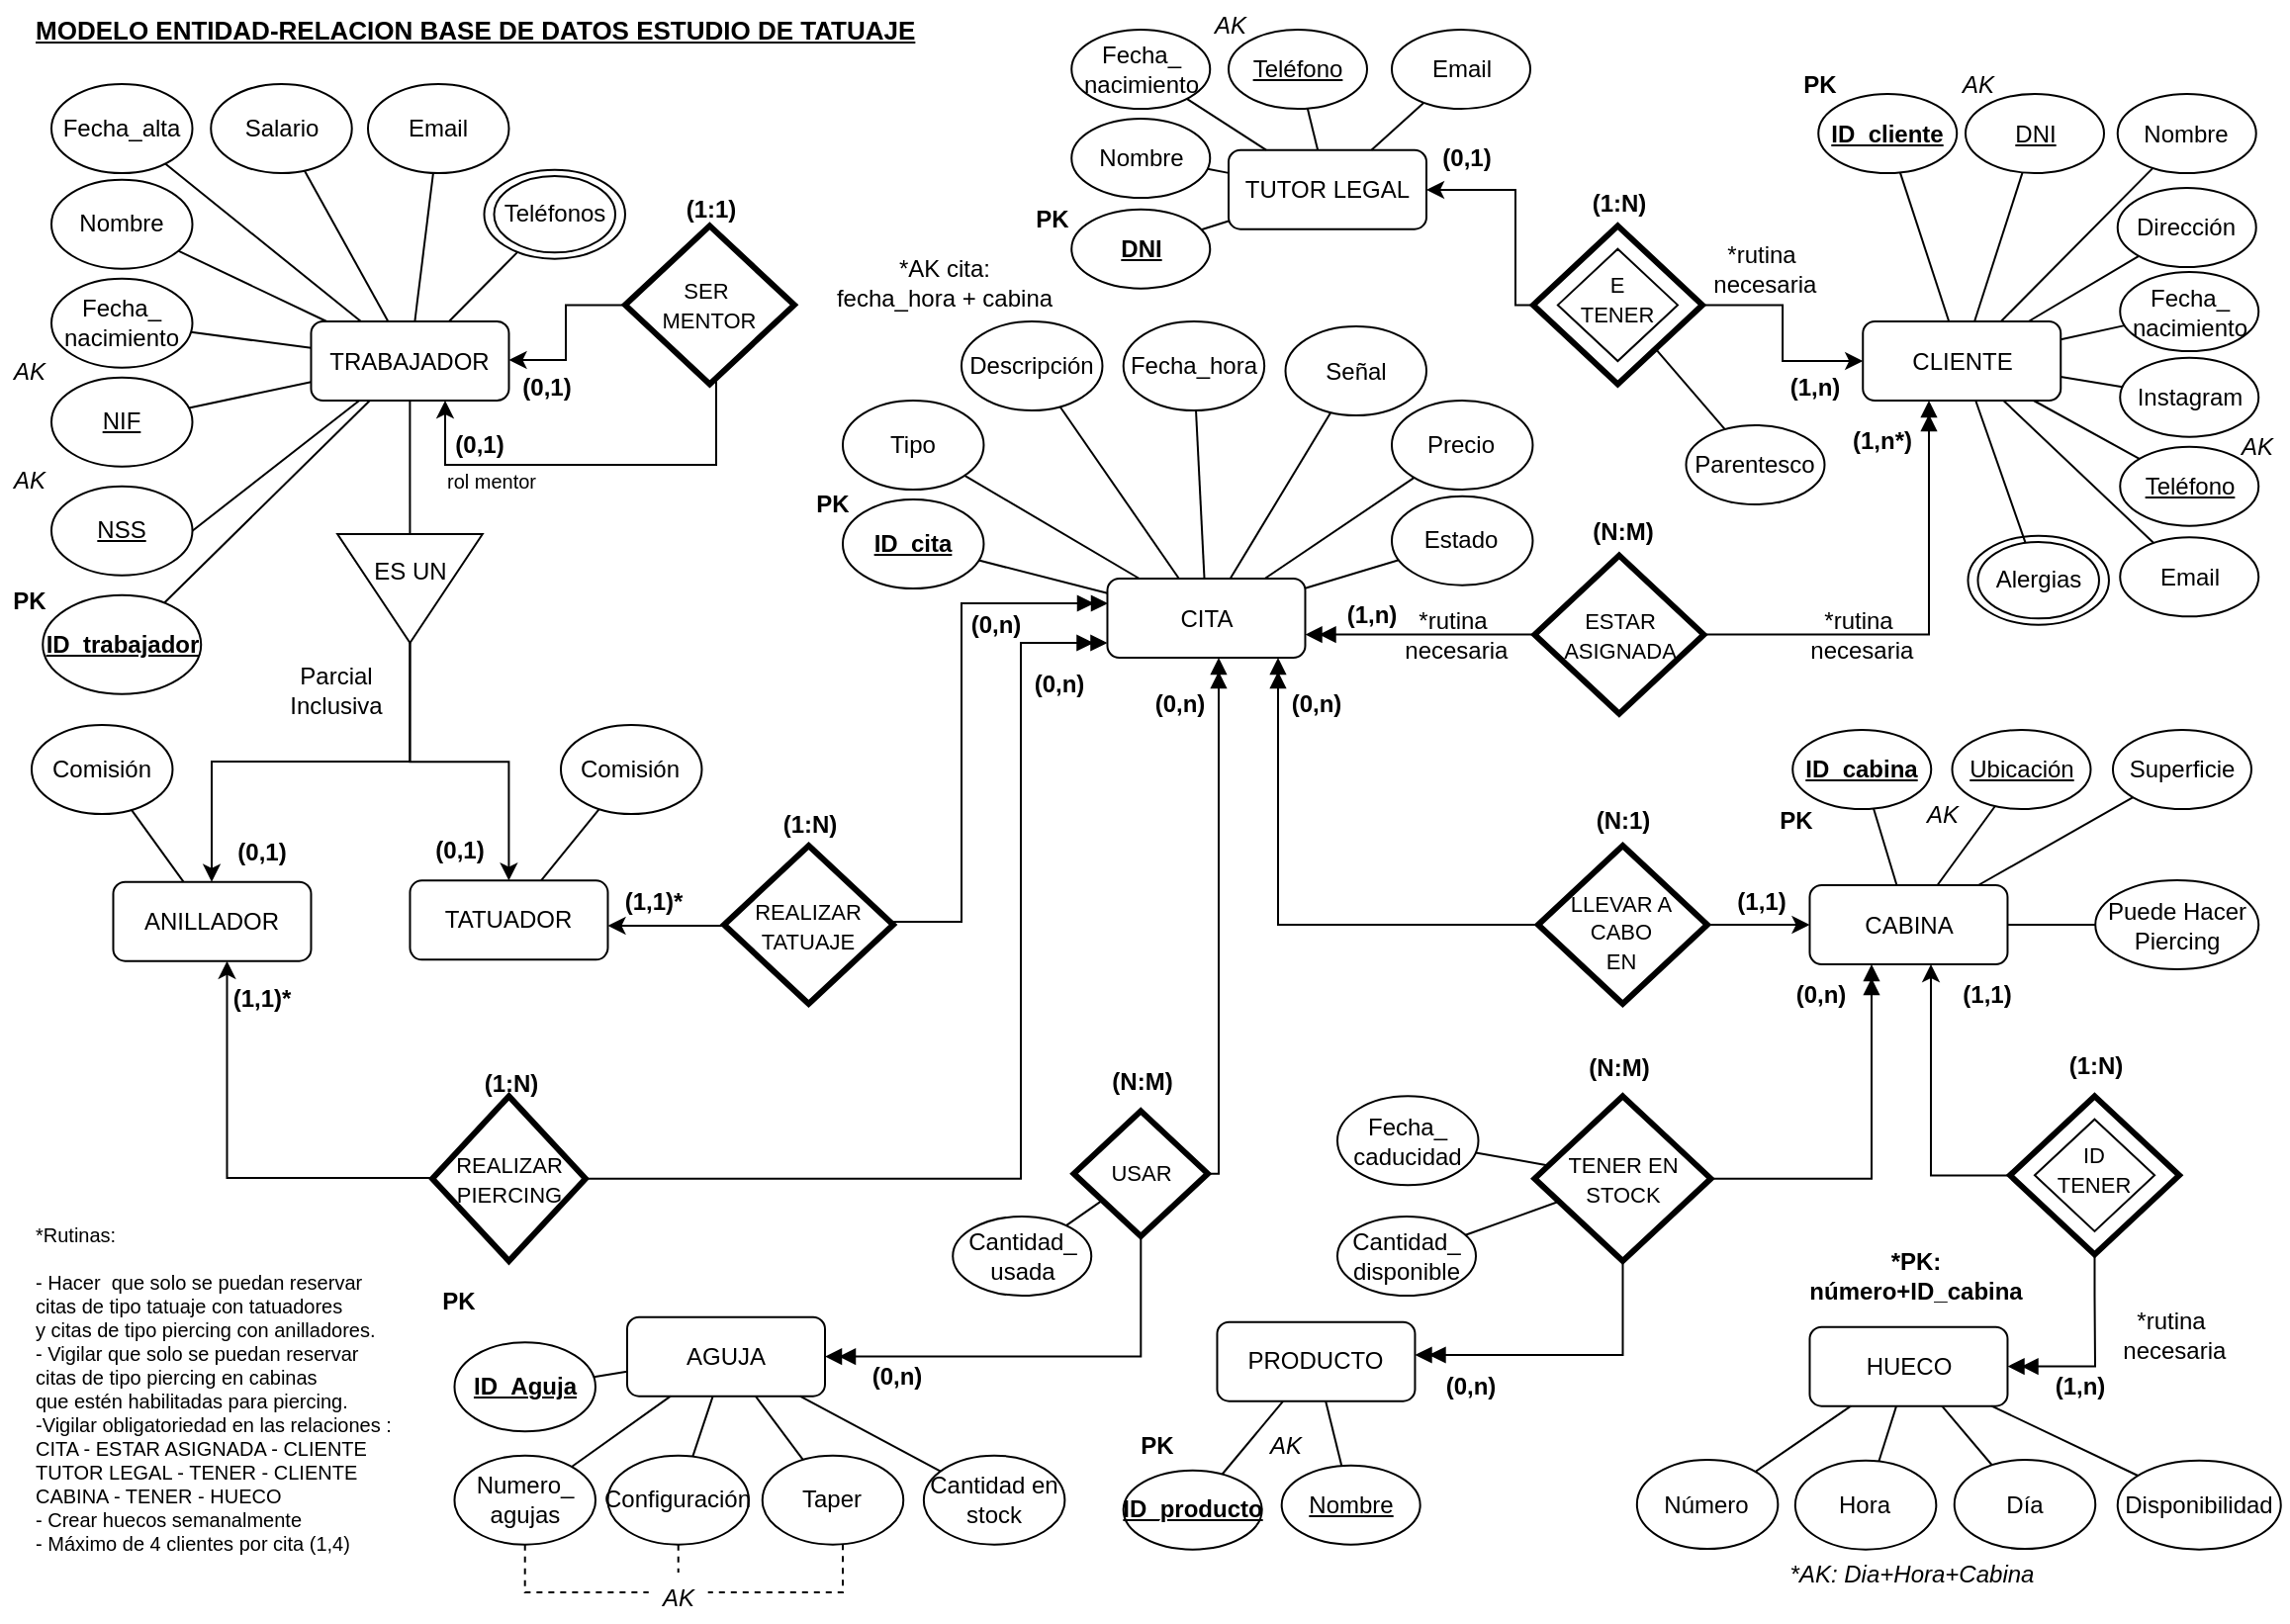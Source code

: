<mxfile version="24.4.0" type="device">
  <diagram name="Página-1" id="EOKgiJLKzPtc_T779NPE">
    <mxGraphModel dx="1591" dy="949" grid="1" gridSize="10" guides="1" tooltips="1" connect="1" arrows="1" fold="1" page="1" pageScale="1" pageWidth="1169" pageHeight="827" math="0" shadow="0">
      <root>
        <mxCell id="0" />
        <mxCell id="1" parent="0" />
        <mxCell id="JCtKhX5qliPpLc0ah7yH-1" value="CITA" style="rounded=1;whiteSpace=wrap;html=1;" parent="1" vertex="1">
          <mxGeometry x="563.74" y="297.5" width="100" height="40" as="geometry" />
        </mxCell>
        <mxCell id="JCtKhX5qliPpLc0ah7yH-17" value="TRABAJADOR" style="rounded=1;whiteSpace=wrap;html=1;" parent="1" vertex="1">
          <mxGeometry x="161.24" y="167.5" width="100" height="40" as="geometry" />
        </mxCell>
        <mxCell id="X3OWd7pvd4iCYTjj0AJ_-12" style="rounded=0;orthogonalLoop=1;jettySize=auto;html=1;endArrow=none;endFill=0;" parent="1" source="JCtKhX5qliPpLc0ah7yH-20" target="JCtKhX5qliPpLc0ah7yH-17" edge="1">
          <mxGeometry relative="1" as="geometry" />
        </mxCell>
        <mxCell id="JCtKhX5qliPpLc0ah7yH-20" value="&lt;span&gt;NIF&lt;/span&gt;" style="ellipse;whiteSpace=wrap;html=1;fontStyle=4" parent="1" vertex="1">
          <mxGeometry x="30" y="195.84" width="71.25" height="45" as="geometry" />
        </mxCell>
        <mxCell id="X3OWd7pvd4iCYTjj0AJ_-10" style="rounded=0;orthogonalLoop=1;jettySize=auto;html=1;endArrow=none;endFill=0;" parent="1" source="JCtKhX5qliPpLc0ah7yH-22" target="JCtKhX5qliPpLc0ah7yH-17" edge="1">
          <mxGeometry relative="1" as="geometry" />
        </mxCell>
        <mxCell id="JCtKhX5qliPpLc0ah7yH-22" value="&lt;b style=&quot;&quot;&gt;&lt;u&gt;ID_trabajador&lt;/u&gt;&lt;/b&gt;" style="ellipse;whiteSpace=wrap;html=1;" parent="1" vertex="1">
          <mxGeometry x="25.62" y="305.84" width="80" height="50" as="geometry" />
        </mxCell>
        <mxCell id="JCtKhX5qliPpLc0ah7yH-34" style="edgeStyle=orthogonalEdgeStyle;rounded=0;orthogonalLoop=1;jettySize=auto;html=1;" parent="1" source="JCtKhX5qliPpLc0ah7yH-30" target="JCtKhX5qliPpLc0ah7yH-32" edge="1">
          <mxGeometry relative="1" as="geometry">
            <Array as="points">
              <mxPoint x="211" y="390" />
              <mxPoint x="111" y="390" />
            </Array>
          </mxGeometry>
        </mxCell>
        <mxCell id="JCtKhX5qliPpLc0ah7yH-35" style="edgeStyle=orthogonalEdgeStyle;rounded=0;orthogonalLoop=1;jettySize=auto;html=1;" parent="1" source="JCtKhX5qliPpLc0ah7yH-30" target="JCtKhX5qliPpLc0ah7yH-33" edge="1">
          <mxGeometry relative="1" as="geometry" />
        </mxCell>
        <mxCell id="X3OWd7pvd4iCYTjj0AJ_-69" style="edgeStyle=orthogonalEdgeStyle;rounded=0;orthogonalLoop=1;jettySize=auto;html=1;endArrow=none;endFill=0;" parent="1" source="JCtKhX5qliPpLc0ah7yH-30" target="JCtKhX5qliPpLc0ah7yH-17" edge="1">
          <mxGeometry relative="1" as="geometry" />
        </mxCell>
        <mxCell id="JCtKhX5qliPpLc0ah7yH-30" value="ES UN" style="triangle;whiteSpace=wrap;html=1;rotation=90;horizontal=0;verticalAlign=middle;labelPosition=center;verticalLabelPosition=middle;align=center;spacingLeft=0;spacingBottom=18;" parent="1" vertex="1">
          <mxGeometry x="183.74" y="265.84" width="55" height="73.33" as="geometry" />
        </mxCell>
        <mxCell id="JCtKhX5qliPpLc0ah7yH-104" style="edgeStyle=orthogonalEdgeStyle;rounded=0;orthogonalLoop=1;jettySize=auto;html=1;endArrow=none;endFill=0;startArrow=classic;startFill=1;" parent="1" source="JCtKhX5qliPpLc0ah7yH-32" target="JCtKhX5qliPpLc0ah7yH-103" edge="1">
          <mxGeometry relative="1" as="geometry">
            <Array as="points">
              <mxPoint x="118.74" y="600.5" />
            </Array>
          </mxGeometry>
        </mxCell>
        <mxCell id="JCtKhX5qliPpLc0ah7yH-32" value="ANILLADOR" style="rounded=1;whiteSpace=wrap;html=1;" parent="1" vertex="1">
          <mxGeometry x="61.24" y="450.84" width="100" height="40" as="geometry" />
        </mxCell>
        <mxCell id="JCtKhX5qliPpLc0ah7yH-33" value="TATUADOR" style="rounded=1;whiteSpace=wrap;html=1;" parent="1" vertex="1">
          <mxGeometry x="211.24" y="450.18" width="100" height="40" as="geometry" />
        </mxCell>
        <mxCell id="JCtKhX5qliPpLc0ah7yH-40" value="CLIENTE" style="rounded=1;whiteSpace=wrap;html=1;" parent="1" vertex="1">
          <mxGeometry x="945.62" y="167.5" width="100" height="40" as="geometry" />
        </mxCell>
        <mxCell id="JCtKhX5qliPpLc0ah7yH-92" style="edgeStyle=none;rounded=0;orthogonalLoop=1;jettySize=auto;html=1;endArrow=none;endFill=0;" parent="1" source="JCtKhX5qliPpLc0ah7yH-45" target="JCtKhX5qliPpLc0ah7yH-40" edge="1">
          <mxGeometry relative="1" as="geometry" />
        </mxCell>
        <mxCell id="JCtKhX5qliPpLc0ah7yH-45" value="Fecha_&lt;div&gt;nacimiento&lt;/div&gt;" style="ellipse;whiteSpace=wrap;html=1;" parent="1" vertex="1">
          <mxGeometry x="1075.62" y="142.5" width="70" height="40" as="geometry" />
        </mxCell>
        <mxCell id="JCtKhX5qliPpLc0ah7yH-51" value="CABINA" style="rounded=1;whiteSpace=wrap;html=1;" parent="1" vertex="1">
          <mxGeometry x="918.74" y="452.5" width="100" height="40" as="geometry" />
        </mxCell>
        <mxCell id="X3OWd7pvd4iCYTjj0AJ_-11" style="rounded=0;orthogonalLoop=1;jettySize=auto;html=1;exitX=1;exitY=0.5;exitDx=0;exitDy=0;endArrow=none;endFill=0;" parent="1" source="X3OWd7pvd4iCYTjj0AJ_-1" target="JCtKhX5qliPpLc0ah7yH-17" edge="1">
          <mxGeometry relative="1" as="geometry" />
        </mxCell>
        <mxCell id="X3OWd7pvd4iCYTjj0AJ_-1" value="&lt;u&gt;NSS&lt;/u&gt;" style="ellipse;whiteSpace=wrap;html=1;" parent="1" vertex="1">
          <mxGeometry x="30" y="250.84" width="71.25" height="45" as="geometry" />
        </mxCell>
        <mxCell id="X3OWd7pvd4iCYTjj0AJ_-14" style="rounded=0;orthogonalLoop=1;jettySize=auto;html=1;endArrow=none;endFill=0;" parent="1" source="X3OWd7pvd4iCYTjj0AJ_-2" target="JCtKhX5qliPpLc0ah7yH-17" edge="1">
          <mxGeometry relative="1" as="geometry" />
        </mxCell>
        <mxCell id="X3OWd7pvd4iCYTjj0AJ_-2" value="Nombre" style="ellipse;whiteSpace=wrap;html=1;" parent="1" vertex="1">
          <mxGeometry x="30.0" y="95.84" width="71.25" height="45" as="geometry" />
        </mxCell>
        <mxCell id="X3OWd7pvd4iCYTjj0AJ_-15" style="rounded=0;orthogonalLoop=1;jettySize=auto;html=1;endArrow=none;endFill=0;" parent="1" source="X3OWd7pvd4iCYTjj0AJ_-3" target="JCtKhX5qliPpLc0ah7yH-17" edge="1">
          <mxGeometry relative="1" as="geometry" />
        </mxCell>
        <mxCell id="X3OWd7pvd4iCYTjj0AJ_-3" value="Fecha_alta" style="ellipse;whiteSpace=wrap;html=1;" parent="1" vertex="1">
          <mxGeometry x="30.0" y="47.5" width="71.25" height="45" as="geometry" />
        </mxCell>
        <mxCell id="X3OWd7pvd4iCYTjj0AJ_-13" style="rounded=0;orthogonalLoop=1;jettySize=auto;html=1;endArrow=none;endFill=0;" parent="1" source="X3OWd7pvd4iCYTjj0AJ_-4" target="JCtKhX5qliPpLc0ah7yH-17" edge="1">
          <mxGeometry relative="1" as="geometry" />
        </mxCell>
        <mxCell id="X3OWd7pvd4iCYTjj0AJ_-4" value="Fecha_&lt;div&gt;nacimiento&lt;/div&gt;" style="ellipse;whiteSpace=wrap;html=1;" parent="1" vertex="1">
          <mxGeometry x="30" y="145.84" width="71.25" height="45" as="geometry" />
        </mxCell>
        <mxCell id="X3OWd7pvd4iCYTjj0AJ_-8" value="" style="group" parent="1" vertex="1" connectable="0">
          <mxGeometry x="248.74" y="90.83" width="71.25" height="45" as="geometry" />
        </mxCell>
        <mxCell id="X3OWd7pvd4iCYTjj0AJ_-6" value="" style="ellipse;whiteSpace=wrap;html=1;" parent="X3OWd7pvd4iCYTjj0AJ_-8" vertex="1">
          <mxGeometry width="71.25" height="45" as="geometry" />
        </mxCell>
        <mxCell id="X3OWd7pvd4iCYTjj0AJ_-7" value="Teléfonos" style="ellipse;whiteSpace=wrap;html=1;" parent="X3OWd7pvd4iCYTjj0AJ_-8" vertex="1">
          <mxGeometry x="5" y="3.16" width="61.25" height="38.68" as="geometry" />
        </mxCell>
        <mxCell id="JCtKhX5qliPpLc0ah7yH-60" value="PRODUCTO" style="rounded=1;whiteSpace=wrap;html=1;" parent="1" vertex="1">
          <mxGeometry x="619.23" y="673.33" width="100" height="40" as="geometry" />
        </mxCell>
        <mxCell id="JCtKhX5qliPpLc0ah7yH-63" value="Parcial&lt;div&gt;Inclusiva&lt;/div&gt;" style="text;html=1;align=center;verticalAlign=middle;whiteSpace=wrap;rounded=0;" parent="1" vertex="1">
          <mxGeometry x="143.74" y="339.17" width="60" height="30" as="geometry" />
        </mxCell>
        <mxCell id="JCtKhX5qliPpLc0ah7yH-133" style="edgeStyle=orthogonalEdgeStyle;rounded=0;orthogonalLoop=1;jettySize=auto;html=1;endArrow=none;endFill=0;startArrow=doubleBlock;startFill=1;" parent="1" source="JCtKhX5qliPpLc0ah7yH-65" target="JCtKhX5qliPpLc0ah7yH-127" edge="1">
          <mxGeometry relative="1" as="geometry" />
        </mxCell>
        <mxCell id="hH-dPhXjUm3-SkyA4_bT-6" style="rounded=0;orthogonalLoop=1;jettySize=auto;html=1;endArrow=none;endFill=0;" parent="1" source="JCtKhX5qliPpLc0ah7yH-65" target="hH-dPhXjUm3-SkyA4_bT-5" edge="1">
          <mxGeometry relative="1" as="geometry" />
        </mxCell>
        <mxCell id="JCtKhX5qliPpLc0ah7yH-65" value="AGUJA" style="rounded=1;whiteSpace=wrap;html=1;" parent="1" vertex="1">
          <mxGeometry x="321.0" y="670.83" width="100" height="40" as="geometry" />
        </mxCell>
        <mxCell id="X3OWd7pvd4iCYTjj0AJ_-18" value="Descripción" style="ellipse;whiteSpace=wrap;html=1;" parent="1" vertex="1">
          <mxGeometry x="489.99" y="167.5" width="71.25" height="45" as="geometry" />
        </mxCell>
        <mxCell id="X3OWd7pvd4iCYTjj0AJ_-29" style="edgeStyle=none;rounded=0;orthogonalLoop=1;jettySize=auto;html=1;endArrow=none;endFill=0;" parent="1" source="X3OWd7pvd4iCYTjj0AJ_-19" target="JCtKhX5qliPpLc0ah7yH-1" edge="1">
          <mxGeometry relative="1" as="geometry" />
        </mxCell>
        <mxCell id="X3OWd7pvd4iCYTjj0AJ_-19" value="Fecha_hora" style="ellipse;whiteSpace=wrap;html=1;" parent="1" vertex="1">
          <mxGeometry x="571.84" y="167.5" width="71.25" height="45" as="geometry" />
        </mxCell>
        <mxCell id="X3OWd7pvd4iCYTjj0AJ_-23" value="Precio" style="ellipse;whiteSpace=wrap;html=1;" parent="1" vertex="1">
          <mxGeometry x="707.49" y="207.5" width="71.25" height="45" as="geometry" />
        </mxCell>
        <mxCell id="X3OWd7pvd4iCYTjj0AJ_-36" style="edgeStyle=none;rounded=0;orthogonalLoop=1;jettySize=auto;html=1;endArrow=none;endFill=0;" parent="1" source="X3OWd7pvd4iCYTjj0AJ_-21" target="JCtKhX5qliPpLc0ah7yH-1" edge="1">
          <mxGeometry relative="1" as="geometry" />
        </mxCell>
        <mxCell id="X3OWd7pvd4iCYTjj0AJ_-34" style="edgeStyle=none;rounded=0;orthogonalLoop=1;jettySize=auto;html=1;endArrow=none;endFill=0;" parent="1" source="X3OWd7pvd4iCYTjj0AJ_-24" target="JCtKhX5qliPpLc0ah7yH-1" edge="1">
          <mxGeometry relative="1" as="geometry" />
        </mxCell>
        <mxCell id="X3OWd7pvd4iCYTjj0AJ_-21" value="Estado" style="ellipse;whiteSpace=wrap;html=1;" parent="1" vertex="1">
          <mxGeometry x="707.49" y="255.83" width="71.25" height="45" as="geometry" />
        </mxCell>
        <mxCell id="X3OWd7pvd4iCYTjj0AJ_-24" value="Señal" style="ellipse;whiteSpace=wrap;html=1;" parent="1" vertex="1">
          <mxGeometry x="653.75" y="170" width="71.25" height="45" as="geometry" />
        </mxCell>
        <mxCell id="X3OWd7pvd4iCYTjj0AJ_-17" style="rounded=0;orthogonalLoop=1;jettySize=auto;html=1;endArrow=none;endFill=0;" parent="1" source="X3OWd7pvd4iCYTjj0AJ_-6" target="JCtKhX5qliPpLc0ah7yH-17" edge="1">
          <mxGeometry relative="1" as="geometry" />
        </mxCell>
        <mxCell id="X3OWd7pvd4iCYTjj0AJ_-27" style="rounded=0;orthogonalLoop=1;jettySize=auto;html=1;endArrow=none;endFill=0;" parent="1" source="X3OWd7pvd4iCYTjj0AJ_-25" target="JCtKhX5qliPpLc0ah7yH-1" edge="1">
          <mxGeometry relative="1" as="geometry" />
        </mxCell>
        <mxCell id="JCtKhX5qliPpLc0ah7yH-86" value="Nombre" style="ellipse;whiteSpace=wrap;html=1;" parent="1" vertex="1">
          <mxGeometry x="1074.37" y="52.5" width="70" height="40" as="geometry" />
        </mxCell>
        <mxCell id="X3OWd7pvd4iCYTjj0AJ_-25" value="&lt;u&gt;&lt;b&gt;ID_cita&lt;/b&gt;&lt;/u&gt;" style="ellipse;whiteSpace=wrap;html=1;" parent="1" vertex="1">
          <mxGeometry x="429.99" y="257.51" width="71.25" height="45" as="geometry" />
        </mxCell>
        <mxCell id="JCtKhX5qliPpLc0ah7yH-98" style="edgeStyle=none;rounded=0;orthogonalLoop=1;jettySize=auto;html=1;endArrow=none;endFill=0;" parent="1" source="JCtKhX5qliPpLc0ah7yH-88" target="JCtKhX5qliPpLc0ah7yH-40" edge="1">
          <mxGeometry relative="1" as="geometry" />
        </mxCell>
        <mxCell id="JCtKhX5qliPpLc0ah7yH-85" value="Dirección" style="ellipse;whiteSpace=wrap;html=1;" parent="1" vertex="1">
          <mxGeometry x="1074.37" y="100" width="70" height="40" as="geometry" />
        </mxCell>
        <mxCell id="JCtKhX5qliPpLc0ah7yH-88" value="&lt;u&gt;DNI&lt;/u&gt;" style="ellipse;whiteSpace=wrap;html=1;" parent="1" vertex="1">
          <mxGeometry x="997.5" y="52.5" width="70" height="40" as="geometry" />
        </mxCell>
        <mxCell id="JCtKhX5qliPpLc0ah7yH-94" style="edgeStyle=none;rounded=0;orthogonalLoop=1;jettySize=auto;html=1;endArrow=none;endFill=0;" parent="1" source="JCtKhX5qliPpLc0ah7yH-84" target="JCtKhX5qliPpLc0ah7yH-40" edge="1">
          <mxGeometry relative="1" as="geometry" />
        </mxCell>
        <mxCell id="X3OWd7pvd4iCYTjj0AJ_-47" style="edgeStyle=none;rounded=0;orthogonalLoop=1;jettySize=auto;html=1;endArrow=none;endFill=0;" parent="1" source="JCtKhX5qliPpLc0ah7yH-83" target="JCtKhX5qliPpLc0ah7yH-51" edge="1">
          <mxGeometry relative="1" as="geometry" />
        </mxCell>
        <mxCell id="JCtKhX5qliPpLc0ah7yH-83" value="&lt;u&gt;&lt;b&gt;ID_cabina&lt;/b&gt;&lt;/u&gt;" style="ellipse;whiteSpace=wrap;html=1;" parent="1" vertex="1">
          <mxGeometry x="910.12" y="374" width="70" height="40" as="geometry" />
        </mxCell>
        <mxCell id="JCtKhX5qliPpLc0ah7yH-84" value="Instagram" style="ellipse;whiteSpace=wrap;html=1;" parent="1" vertex="1">
          <mxGeometry x="1075.62" y="185.83" width="70" height="40" as="geometry" />
        </mxCell>
        <mxCell id="X3OWd7pvd4iCYTjj0AJ_-37" value="Comisión" style="ellipse;whiteSpace=wrap;html=1;" parent="1" vertex="1">
          <mxGeometry x="287.49" y="371.5" width="71.25" height="45" as="geometry" />
        </mxCell>
        <mxCell id="X3OWd7pvd4iCYTjj0AJ_-35" style="edgeStyle=none;rounded=0;orthogonalLoop=1;jettySize=auto;html=1;endArrow=none;endFill=0;" parent="1" source="X3OWd7pvd4iCYTjj0AJ_-23" target="JCtKhX5qliPpLc0ah7yH-1" edge="1">
          <mxGeometry relative="1" as="geometry" />
        </mxCell>
        <mxCell id="X3OWd7pvd4iCYTjj0AJ_-32" style="edgeStyle=none;rounded=0;orthogonalLoop=1;jettySize=auto;html=1;endArrow=none;endFill=0;" parent="1" source="X3OWd7pvd4iCYTjj0AJ_-18" target="JCtKhX5qliPpLc0ah7yH-1" edge="1">
          <mxGeometry relative="1" as="geometry" />
        </mxCell>
        <mxCell id="X3OWd7pvd4iCYTjj0AJ_-40" style="edgeStyle=none;rounded=0;orthogonalLoop=1;jettySize=auto;html=1;endArrow=none;endFill=0;" parent="1" source="X3OWd7pvd4iCYTjj0AJ_-39" target="JCtKhX5qliPpLc0ah7yH-32" edge="1">
          <mxGeometry relative="1" as="geometry" />
        </mxCell>
        <mxCell id="X3OWd7pvd4iCYTjj0AJ_-38" style="edgeStyle=none;rounded=0;orthogonalLoop=1;jettySize=auto;html=1;endArrow=none;endFill=0;" parent="1" source="X3OWd7pvd4iCYTjj0AJ_-37" target="JCtKhX5qliPpLc0ah7yH-33" edge="1">
          <mxGeometry relative="1" as="geometry" />
        </mxCell>
        <mxCell id="X3OWd7pvd4iCYTjj0AJ_-39" value="Comisión" style="ellipse;whiteSpace=wrap;html=1;" parent="1" vertex="1">
          <mxGeometry x="19.99" y="371.5" width="71.25" height="45" as="geometry" />
        </mxCell>
        <mxCell id="JCtKhX5qliPpLc0ah7yH-96" style="edgeStyle=none;rounded=0;orthogonalLoop=1;jettySize=auto;html=1;endArrow=none;endFill=0;" parent="1" source="JCtKhX5qliPpLc0ah7yH-86" target="JCtKhX5qliPpLc0ah7yH-40" edge="1">
          <mxGeometry relative="1" as="geometry" />
        </mxCell>
        <mxCell id="JCtKhX5qliPpLc0ah7yH-95" style="edgeStyle=none;rounded=0;orthogonalLoop=1;jettySize=auto;html=1;endArrow=none;endFill=0;" parent="1" source="JCtKhX5qliPpLc0ah7yH-85" target="JCtKhX5qliPpLc0ah7yH-40" edge="1">
          <mxGeometry relative="1" as="geometry" />
        </mxCell>
        <mxCell id="JCtKhX5qliPpLc0ah7yH-103" value="&lt;span style=&quot;font-size: 11px;&quot;&gt;REALIZAR&lt;/span&gt;&lt;div&gt;&lt;span style=&quot;font-size: 11px;&quot;&gt;PIERCING&lt;/span&gt;&lt;/div&gt;" style="rhombus;whiteSpace=wrap;html=1;strokeWidth=3;perimeterSpacing=0;" parent="1" vertex="1">
          <mxGeometry x="222.52" y="559.17" width="77.44" height="83.33" as="geometry" />
        </mxCell>
        <mxCell id="X3OWd7pvd4iCYTjj0AJ_-63" style="edgeStyle=orthogonalEdgeStyle;rounded=0;orthogonalLoop=1;jettySize=auto;html=1;endArrow=doubleBlock;endFill=1;" parent="1" source="JCtKhX5qliPpLc0ah7yH-103" target="JCtKhX5qliPpLc0ah7yH-1" edge="1">
          <mxGeometry relative="1" as="geometry">
            <Array as="points">
              <mxPoint x="520" y="601" />
              <mxPoint x="520" y="330" />
            </Array>
          </mxGeometry>
        </mxCell>
        <mxCell id="JCtKhX5qliPpLc0ah7yH-106" style="edgeStyle=orthogonalEdgeStyle;rounded=0;orthogonalLoop=1;jettySize=auto;html=1;endArrow=doubleBlock;endFill=1;" parent="1" source="JCtKhX5qliPpLc0ah7yH-101" edge="1">
          <mxGeometry relative="1" as="geometry">
            <Array as="points">
              <mxPoint x="490" y="471" />
              <mxPoint x="490" y="310" />
              <mxPoint x="564" y="310" />
            </Array>
            <mxPoint x="564" y="310" as="targetPoint" />
          </mxGeometry>
        </mxCell>
        <mxCell id="X3OWd7pvd4iCYTjj0AJ_-48" value="Superficie" style="ellipse;whiteSpace=wrap;html=1;" parent="1" vertex="1">
          <mxGeometry x="1071.99" y="374" width="70" height="40" as="geometry" />
        </mxCell>
        <mxCell id="JCtKhX5qliPpLc0ah7yH-108" value="(1,n*)" style="text;html=1;align=center;verticalAlign=middle;resizable=0;points=[];autosize=1;strokeColor=none;fillColor=none;fontStyle=1" parent="1" vertex="1">
          <mxGeometry x="930.12" y="213.33" width="50" height="30" as="geometry" />
        </mxCell>
        <mxCell id="JCtKhX5qliPpLc0ah7yH-109" value="(0,n)" style="text;html=1;align=center;verticalAlign=middle;resizable=0;points=[];autosize=1;strokeColor=none;fillColor=none;fontStyle=1" parent="1" vertex="1">
          <mxGeometry x="513.74" y="335.84" width="50" height="30" as="geometry" />
        </mxCell>
        <mxCell id="JCtKhX5qliPpLc0ah7yH-110" value="(1,1)*" style="text;html=1;align=center;verticalAlign=middle;resizable=0;points=[];autosize=1;strokeColor=none;fillColor=none;fontStyle=1" parent="1" vertex="1">
          <mxGeometry x="308.74" y="445.84" width="50" height="30" as="geometry" />
        </mxCell>
        <mxCell id="JCtKhX5qliPpLc0ah7yH-111" value="(1,1)*" style="text;html=1;align=center;verticalAlign=middle;resizable=0;points=[];autosize=1;strokeColor=none;fillColor=none;fontStyle=1" parent="1" vertex="1">
          <mxGeometry x="111.24" y="495.0" width="50" height="30" as="geometry" />
        </mxCell>
        <mxCell id="JCtKhX5qliPpLc0ah7yH-112" value="(1:&lt;span style=&quot;background-color: initial;&quot;&gt;N)&lt;/span&gt;" style="text;html=1;align=center;verticalAlign=middle;resizable=0;points=[];autosize=1;strokeColor=none;fillColor=none;fontStyle=1" parent="1" vertex="1">
          <mxGeometry x="387.75" y="406.5" width="50" height="30" as="geometry" />
        </mxCell>
        <mxCell id="JCtKhX5qliPpLc0ah7yH-113" value="(1:N)" style="text;html=1;align=center;verticalAlign=middle;resizable=0;points=[];autosize=1;strokeColor=none;fillColor=none;fontStyle=1" parent="1" vertex="1">
          <mxGeometry x="236.86" y="537.5" width="50" height="30" as="geometry" />
        </mxCell>
        <mxCell id="JCtKhX5qliPpLc0ah7yH-114" value="(0,1)" style="text;html=1;align=center;verticalAlign=middle;resizable=0;points=[];autosize=1;strokeColor=none;fillColor=none;fontStyle=1" parent="1" vertex="1">
          <mxGeometry x="211.24" y="420.18" width="50" height="30" as="geometry" />
        </mxCell>
        <mxCell id="X3OWd7pvd4iCYTjj0AJ_-55" style="edgeStyle=orthogonalEdgeStyle;rounded=0;orthogonalLoop=1;jettySize=auto;html=1;endArrow=doubleBlock;endFill=1;" parent="1" source="X3OWd7pvd4iCYTjj0AJ_-53" target="JCtKhX5qliPpLc0ah7yH-1" edge="1">
          <mxGeometry relative="1" as="geometry">
            <Array as="points">
              <mxPoint x="730" y="326" />
              <mxPoint x="730" y="326" />
            </Array>
          </mxGeometry>
        </mxCell>
        <mxCell id="X3OWd7pvd4iCYTjj0AJ_-57" style="edgeStyle=orthogonalEdgeStyle;rounded=0;orthogonalLoop=1;jettySize=auto;html=1;endArrow=doubleBlock;endFill=1;" parent="1" source="X3OWd7pvd4iCYTjj0AJ_-53" target="JCtKhX5qliPpLc0ah7yH-40" edge="1">
          <mxGeometry relative="1" as="geometry">
            <mxPoint x="859.988" y="272.534" as="sourcePoint" />
            <Array as="points">
              <mxPoint x="979" y="326" />
            </Array>
          </mxGeometry>
        </mxCell>
        <mxCell id="X3OWd7pvd4iCYTjj0AJ_-53" value="&lt;span style=&quot;font-size: 11px;&quot;&gt;ESTAR ASIGNADA&lt;/span&gt;" style="rhombus;whiteSpace=wrap;html=1;strokeWidth=3;perimeterSpacing=0;" parent="1" vertex="1">
          <mxGeometry x="779.69" y="285.83" width="85.51" height="80.01" as="geometry" />
        </mxCell>
        <mxCell id="JCtKhX5qliPpLc0ah7yH-115" value="(0,1)" style="text;html=1;align=center;verticalAlign=middle;resizable=0;points=[];autosize=1;strokeColor=none;fillColor=none;fontStyle=1" parent="1" vertex="1">
          <mxGeometry x="110.62" y="420.84" width="50" height="30" as="geometry" />
        </mxCell>
        <mxCell id="X3OWd7pvd4iCYTjj0AJ_-58" value="(1,1)" style="text;html=1;align=center;verticalAlign=middle;resizable=0;points=[];autosize=1;strokeColor=none;fillColor=none;fontStyle=1" parent="1" vertex="1">
          <mxGeometry x="868.74" y="445.84" width="50" height="30" as="geometry" />
        </mxCell>
        <mxCell id="X3OWd7pvd4iCYTjj0AJ_-59" value="(N:M&lt;span style=&quot;background-color: initial;&quot;&gt;)&lt;/span&gt;" style="text;html=1;align=center;verticalAlign=middle;resizable=0;points=[];autosize=1;strokeColor=none;fillColor=none;fontStyle=1" parent="1" vertex="1">
          <mxGeometry x="799.21" y="259.17" width="50" height="30" as="geometry" />
        </mxCell>
        <mxCell id="y2tBXgBnnE8prIykrNf9-20" style="edgeStyle=orthogonalEdgeStyle;rounded=0;orthogonalLoop=1;jettySize=auto;html=1;endArrow=doubleBlock;endFill=1;" parent="1" source="JCtKhX5qliPpLc0ah7yH-118" target="JCtKhX5qliPpLc0ah7yH-60" edge="1">
          <mxGeometry relative="1" as="geometry">
            <Array as="points">
              <mxPoint x="824" y="690" />
            </Array>
          </mxGeometry>
        </mxCell>
        <mxCell id="JCtKhX5qliPpLc0ah7yH-118" value="&lt;span style=&quot;font-size: 11px;&quot;&gt;TENER EN STOCK&lt;/span&gt;" style="rhombus;whiteSpace=wrap;html=1;strokeWidth=3;perimeterSpacing=0;labelBorderColor=none;labelBackgroundColor=none;textShadow=0;" parent="1" vertex="1">
          <mxGeometry x="779.69" y="559.16" width="89.05" height="83.33" as="geometry" />
        </mxCell>
        <mxCell id="X3OWd7pvd4iCYTjj0AJ_-60" value="&lt;span style=&quot;font-size: 11px;&quot;&gt;LLEVAR A CABO&lt;/span&gt;&lt;div&gt;&lt;span style=&quot;font-size: 11px;&quot;&gt;EN&lt;/span&gt;&lt;/div&gt;" style="rhombus;whiteSpace=wrap;html=1;spacingBottom=-6;strokeWidth=3;perimeterSpacing=0;" parent="1" vertex="1">
          <mxGeometry x="781.47" y="432.51" width="85.49" height="79.99" as="geometry" />
        </mxCell>
        <mxCell id="JCtKhX5qliPpLc0ah7yH-120" style="edgeStyle=orthogonalEdgeStyle;rounded=0;orthogonalLoop=1;jettySize=auto;html=1;endArrow=doubleBlock;endFill=1;" parent="1" source="JCtKhX5qliPpLc0ah7yH-118" target="JCtKhX5qliPpLc0ah7yH-51" edge="1">
          <mxGeometry relative="1" as="geometry">
            <Array as="points">
              <mxPoint x="950" y="601" />
            </Array>
          </mxGeometry>
        </mxCell>
        <mxCell id="JCtKhX5qliPpLc0ah7yH-121" value="(0,n)" style="text;html=1;align=center;verticalAlign=middle;resizable=0;points=[];autosize=1;strokeColor=none;fillColor=none;fontStyle=1" parent="1" vertex="1">
          <mxGeometry x="898.77" y="492.5" width="50" height="30" as="geometry" />
        </mxCell>
        <mxCell id="X3OWd7pvd4iCYTjj0AJ_-62" style="edgeStyle=orthogonalEdgeStyle;rounded=0;orthogonalLoop=1;jettySize=auto;html=1;" parent="1" source="X3OWd7pvd4iCYTjj0AJ_-60" target="JCtKhX5qliPpLc0ah7yH-51" edge="1">
          <mxGeometry relative="1" as="geometry" />
        </mxCell>
        <mxCell id="X3OWd7pvd4iCYTjj0AJ_-61" style="edgeStyle=orthogonalEdgeStyle;rounded=0;orthogonalLoop=1;jettySize=auto;html=1;endArrow=doubleBlock;endFill=1;" parent="1" source="X3OWd7pvd4iCYTjj0AJ_-60" target="JCtKhX5qliPpLc0ah7yH-1" edge="1">
          <mxGeometry relative="1" as="geometry">
            <Array as="points">
              <mxPoint x="650" y="473" />
            </Array>
          </mxGeometry>
        </mxCell>
        <mxCell id="JCtKhX5qliPpLc0ah7yH-124" value="(0,n)" style="text;html=1;align=center;verticalAlign=middle;resizable=0;points=[];autosize=1;strokeColor=none;fillColor=none;fontStyle=1" parent="1" vertex="1">
          <mxGeometry x="721.84" y="691.14" width="50" height="30" as="geometry" />
        </mxCell>
        <mxCell id="X3OWd7pvd4iCYTjj0AJ_-64" value="(0,n)" style="text;html=1;align=center;verticalAlign=middle;resizable=0;points=[];autosize=1;strokeColor=none;fillColor=none;fontStyle=1" parent="1" vertex="1">
          <mxGeometry x="481.56" y="305.84" width="50" height="30" as="geometry" />
        </mxCell>
        <mxCell id="X3OWd7pvd4iCYTjj0AJ_-49" style="edgeStyle=none;rounded=0;orthogonalLoop=1;jettySize=auto;html=1;endArrow=none;endFill=0;" parent="1" source="X3OWd7pvd4iCYTjj0AJ_-48" target="JCtKhX5qliPpLc0ah7yH-51" edge="1">
          <mxGeometry relative="1" as="geometry" />
        </mxCell>
        <mxCell id="X3OWd7pvd4iCYTjj0AJ_-65" value="(1,n)" style="text;html=1;align=center;verticalAlign=middle;resizable=0;points=[];autosize=1;strokeColor=none;fillColor=none;fontStyle=1" parent="1" vertex="1">
          <mxGeometry x="671.84" y="300.83" width="50" height="30" as="geometry" />
        </mxCell>
        <mxCell id="y2tBXgBnnE8prIykrNf9-21" style="edgeStyle=orthogonalEdgeStyle;rounded=0;orthogonalLoop=1;jettySize=auto;html=1;endArrow=doubleBlock;endFill=1;" parent="1" source="JCtKhX5qliPpLc0ah7yH-127" target="JCtKhX5qliPpLc0ah7yH-1" edge="1">
          <mxGeometry relative="1" as="geometry">
            <Array as="points">
              <mxPoint x="620" y="598" />
            </Array>
          </mxGeometry>
        </mxCell>
        <mxCell id="JCtKhX5qliPpLc0ah7yH-127" value="&lt;span style=&quot;font-size: 11px;&quot;&gt;USAR&lt;/span&gt;" style="rhombus;whiteSpace=wrap;html=1;strokeWidth=3;perimeterSpacing=0;" parent="1" vertex="1">
          <mxGeometry x="546.79" y="566.67" width="67.68" height="63.33" as="geometry" />
        </mxCell>
        <mxCell id="X3OWd7pvd4iCYTjj0AJ_-66" value="(N:1&lt;span style=&quot;background-color: initial;&quot;&gt;)&lt;/span&gt;" style="text;html=1;align=center;verticalAlign=middle;resizable=0;points=[];autosize=1;strokeColor=none;fillColor=none;fontStyle=1" parent="1" vertex="1">
          <mxGeometry x="799.22" y="404.83" width="50" height="30" as="geometry" />
        </mxCell>
        <mxCell id="X3OWd7pvd4iCYTjj0AJ_-67" style="rounded=0;orthogonalLoop=1;jettySize=auto;html=1;endArrow=none;endFill=0;" parent="1" source="JCtKhX5qliPpLc0ah7yH-129" target="JCtKhX5qliPpLc0ah7yH-51" edge="1">
          <mxGeometry relative="1" as="geometry" />
        </mxCell>
        <mxCell id="JCtKhX5qliPpLc0ah7yH-129" value="Puede Hacer Piercing" style="ellipse;whiteSpace=wrap;html=1;" parent="1" vertex="1">
          <mxGeometry x="1063.12" y="450" width="82.5" height="45" as="geometry" />
        </mxCell>
        <mxCell id="JCtKhX5qliPpLc0ah7yH-132" value="(N:M&lt;span style=&quot;background-color: initial;&quot;&gt;)&lt;/span&gt;" style="text;html=1;align=center;verticalAlign=middle;resizable=0;points=[];autosize=1;strokeColor=none;fillColor=none;fontStyle=1" parent="1" vertex="1">
          <mxGeometry x="796.72" y="530" width="50" height="30" as="geometry" />
        </mxCell>
        <mxCell id="X3OWd7pvd4iCYTjj0AJ_-68" value="(0,n)" style="text;html=1;align=center;verticalAlign=middle;resizable=0;points=[];autosize=1;strokeColor=none;fillColor=none;fontStyle=1" parent="1" vertex="1">
          <mxGeometry x="644.23" y="345.84" width="50" height="30" as="geometry" />
        </mxCell>
        <mxCell id="JCtKhX5qliPpLc0ah7yH-146" style="edgeStyle=none;rounded=0;orthogonalLoop=1;jettySize=auto;html=1;endArrow=none;endFill=0;" parent="1" source="JCtKhX5qliPpLc0ah7yH-141" target="JCtKhX5qliPpLc0ah7yH-65" edge="1">
          <mxGeometry relative="1" as="geometry" />
        </mxCell>
        <mxCell id="JCtKhX5qliPpLc0ah7yH-141" value="&lt;b&gt;&lt;u&gt;ID_Aguja&lt;/u&gt;&lt;/b&gt;" style="ellipse;whiteSpace=wrap;html=1;fontStyle=5" parent="1" vertex="1">
          <mxGeometry x="233.74" y="683.64" width="71.25" height="45" as="geometry" />
        </mxCell>
        <mxCell id="JCtKhX5qliPpLc0ah7yH-145" style="edgeStyle=none;rounded=0;orthogonalLoop=1;jettySize=auto;html=1;endArrow=none;endFill=0;" parent="1" source="hH-dPhXjUm3-SkyA4_bT-4" target="JCtKhX5qliPpLc0ah7yH-65" edge="1">
          <mxGeometry relative="1" as="geometry">
            <mxPoint x="295.133" y="736.963" as="sourcePoint" />
          </mxGeometry>
        </mxCell>
        <mxCell id="X3OWd7pvd4iCYTjj0AJ_-73" style="rounded=0;orthogonalLoop=1;jettySize=auto;html=1;endArrow=none;endFill=0;" parent="1" source="X3OWd7pvd4iCYTjj0AJ_-72" target="JCtKhX5qliPpLc0ah7yH-118" edge="1">
          <mxGeometry relative="1" as="geometry">
            <mxPoint x="760.594" y="572.185" as="sourcePoint" />
          </mxGeometry>
        </mxCell>
        <mxCell id="X3OWd7pvd4iCYTjj0AJ_-72" value="Cantidad_&lt;div&gt;disponible&lt;/div&gt;" style="ellipse;whiteSpace=wrap;html=1;" parent="1" vertex="1">
          <mxGeometry x="680.0" y="620" width="70" height="40" as="geometry" />
        </mxCell>
        <mxCell id="JCtKhX5qliPpLc0ah7yH-147" style="edgeStyle=none;rounded=0;orthogonalLoop=1;jettySize=auto;html=1;endArrow=none;endFill=0;" parent="1" source="JCtKhX5qliPpLc0ah7yH-144" target="JCtKhX5qliPpLc0ah7yH-65" edge="1">
          <mxGeometry relative="1" as="geometry" />
        </mxCell>
        <mxCell id="JCtKhX5qliPpLc0ah7yH-144" value="Cantidad en stock" style="ellipse;whiteSpace=wrap;html=1;" parent="1" vertex="1">
          <mxGeometry x="470.94" y="740.83" width="71.25" height="45" as="geometry" />
        </mxCell>
        <mxCell id="JCtKhX5qliPpLc0ah7yH-149" value="(0,n)" style="text;html=1;align=center;verticalAlign=middle;resizable=0;points=[];autosize=1;strokeColor=none;fillColor=none;fontStyle=1" parent="1" vertex="1">
          <mxGeometry x="575" y="345.84" width="50" height="30" as="geometry" />
        </mxCell>
        <mxCell id="JCtKhX5qliPpLc0ah7yH-150" value="(0,n)" style="text;html=1;align=center;verticalAlign=middle;resizable=0;points=[];autosize=1;strokeColor=none;fillColor=none;fontStyle=1" parent="1" vertex="1">
          <mxGeometry x="431.56" y="685.83" width="50" height="30" as="geometry" />
        </mxCell>
        <mxCell id="JCtKhX5qliPpLc0ah7yH-151" value="(N:M)" style="text;html=1;align=center;verticalAlign=middle;resizable=0;points=[];autosize=1;strokeColor=none;fillColor=none;fontStyle=1" parent="1" vertex="1">
          <mxGeometry x="555.63" y="536.67" width="50" height="30" as="geometry" />
        </mxCell>
        <mxCell id="X3OWd7pvd4iCYTjj0AJ_-77" style="rounded=0;orthogonalLoop=1;jettySize=auto;html=1;endArrow=none;endFill=0;" parent="1" source="X3OWd7pvd4iCYTjj0AJ_-76" target="JCtKhX5qliPpLc0ah7yH-60" edge="1">
          <mxGeometry relative="1" as="geometry" />
        </mxCell>
        <mxCell id="X3OWd7pvd4iCYTjj0AJ_-76" value="&lt;u&gt;Nombre&lt;/u&gt;" style="ellipse;whiteSpace=wrap;html=1;" parent="1" vertex="1">
          <mxGeometry x="651.84" y="745.83" width="70" height="40" as="geometry" />
        </mxCell>
        <mxCell id="X3OWd7pvd4iCYTjj0AJ_-79" style="rounded=0;orthogonalLoop=1;jettySize=auto;html=1;endArrow=none;endFill=0;" parent="1" source="X3OWd7pvd4iCYTjj0AJ_-78" target="JCtKhX5qliPpLc0ah7yH-60" edge="1">
          <mxGeometry relative="1" as="geometry" />
        </mxCell>
        <mxCell id="X3OWd7pvd4iCYTjj0AJ_-78" value="ID_producto" style="ellipse;whiteSpace=wrap;html=1;fontStyle=5" parent="1" vertex="1">
          <mxGeometry x="571.84" y="748.33" width="70" height="40" as="geometry" />
        </mxCell>
        <mxCell id="X3OWd7pvd4iCYTjj0AJ_-81" style="rounded=0;orthogonalLoop=1;jettySize=auto;html=1;endArrow=none;endFill=0;" parent="1" source="X3OWd7pvd4iCYTjj0AJ_-80" target="JCtKhX5qliPpLc0ah7yH-40" edge="1">
          <mxGeometry relative="1" as="geometry" />
        </mxCell>
        <mxCell id="X3OWd7pvd4iCYTjj0AJ_-80" value="&lt;u&gt;&lt;b&gt;ID_cliente&lt;/b&gt;&lt;/u&gt;" style="ellipse;whiteSpace=wrap;html=1;" parent="1" vertex="1">
          <mxGeometry x="923.12" y="52.5" width="70" height="40" as="geometry" />
        </mxCell>
        <mxCell id="X3OWd7pvd4iCYTjj0AJ_-82" value="&lt;b&gt;PK&lt;/b&gt;" style="text;html=1;align=center;verticalAlign=middle;whiteSpace=wrap;rounded=0;" parent="1" vertex="1">
          <mxGeometry x="4.37" y="296.67" width="30" height="25" as="geometry" />
        </mxCell>
        <mxCell id="X3OWd7pvd4iCYTjj0AJ_-83" value="&lt;i style=&quot;&quot;&gt;AK&lt;/i&gt;" style="text;html=1;align=center;verticalAlign=middle;whiteSpace=wrap;rounded=0;" parent="1" vertex="1">
          <mxGeometry x="639.27" y="723.33" width="30" height="25" as="geometry" />
        </mxCell>
        <mxCell id="X3OWd7pvd4iCYTjj0AJ_-84" value="&lt;i style=&quot;&quot;&gt;AK&lt;/i&gt;" style="text;html=1;align=center;verticalAlign=middle;whiteSpace=wrap;rounded=0;" parent="1" vertex="1">
          <mxGeometry x="4.37" y="180" width="30" height="25" as="geometry" />
        </mxCell>
        <mxCell id="X3OWd7pvd4iCYTjj0AJ_-86" value="&lt;b&gt;PK&lt;/b&gt;" style="text;html=1;align=center;verticalAlign=middle;whiteSpace=wrap;rounded=0;" parent="1" vertex="1">
          <mxGeometry x="409.99" y="247.51" width="30" height="25" as="geometry" />
        </mxCell>
        <mxCell id="X3OWd7pvd4iCYTjj0AJ_-87" value="&lt;b&gt;PK&lt;/b&gt;" style="text;html=1;align=center;verticalAlign=middle;whiteSpace=wrap;rounded=0;" parent="1" vertex="1">
          <mxGeometry x="908.77" y="35" width="30" height="25" as="geometry" />
        </mxCell>
        <mxCell id="X3OWd7pvd4iCYTjj0AJ_-88" value="&lt;i style=&quot;&quot;&gt;AK&lt;/i&gt;" style="text;html=1;align=center;verticalAlign=middle;whiteSpace=wrap;rounded=0;" parent="1" vertex="1">
          <mxGeometry x="988.74" y="35.0" width="30" height="25" as="geometry" />
        </mxCell>
        <mxCell id="JCtKhX5qliPpLc0ah7yH-153" value="*rutina&lt;div&gt;&amp;nbsp;necesaria&lt;/div&gt;" style="text;html=1;align=center;verticalAlign=middle;resizable=0;points=[];autosize=1;strokeColor=none;fillColor=none;" parent="1" vertex="1">
          <mxGeometry x="698.12" y="305.84" width="80" height="40" as="geometry" />
        </mxCell>
        <mxCell id="X3OWd7pvd4iCYTjj0AJ_-89" value="&lt;i style=&quot;&quot;&gt;AK&lt;/i&gt;" style="text;html=1;align=center;verticalAlign=middle;whiteSpace=wrap;rounded=0;" parent="1" vertex="1">
          <mxGeometry x="331.86" y="800.0" width="30" height="25" as="geometry" />
        </mxCell>
        <mxCell id="X3OWd7pvd4iCYTjj0AJ_-90" value="&lt;i style=&quot;&quot;&gt;AK&lt;/i&gt;" style="text;html=1;align=center;verticalAlign=middle;whiteSpace=wrap;rounded=0;" parent="1" vertex="1">
          <mxGeometry x="4.37" y="235" width="30" height="25" as="geometry" />
        </mxCell>
        <mxCell id="X3OWd7pvd4iCYTjj0AJ_-91" value="" style="group" parent="1" connectable="0" vertex="1">
          <mxGeometry x="998.74" y="275.84" width="71.25" height="45" as="geometry" />
        </mxCell>
        <mxCell id="X3OWd7pvd4iCYTjj0AJ_-92" value="" style="ellipse;whiteSpace=wrap;html=1;" parent="X3OWd7pvd4iCYTjj0AJ_-91" vertex="1">
          <mxGeometry width="71.25" height="45" as="geometry" />
        </mxCell>
        <mxCell id="X3OWd7pvd4iCYTjj0AJ_-93" value="Alergias" style="ellipse;whiteSpace=wrap;html=1;" parent="X3OWd7pvd4iCYTjj0AJ_-91" vertex="1">
          <mxGeometry x="5" y="3.16" width="61.25" height="38.68" as="geometry" />
        </mxCell>
        <mxCell id="X3OWd7pvd4iCYTjj0AJ_-94" style="rounded=0;orthogonalLoop=1;jettySize=auto;html=1;endArrow=none;endFill=0;" parent="1" source="X3OWd7pvd4iCYTjj0AJ_-93" target="JCtKhX5qliPpLc0ah7yH-40" edge="1">
          <mxGeometry relative="1" as="geometry">
            <mxPoint x="1074.287" y="215.823" as="sourcePoint" />
          </mxGeometry>
        </mxCell>
        <mxCell id="X3OWd7pvd4iCYTjj0AJ_-95" value="&lt;b&gt;PK&lt;/b&gt;" style="text;html=1;align=center;verticalAlign=middle;whiteSpace=wrap;rounded=0;" parent="1" vertex="1">
          <mxGeometry x="896.87" y="407.33" width="30" height="25" as="geometry" />
        </mxCell>
        <mxCell id="X3OWd7pvd4iCYTjj0AJ_-96" value="&lt;b&gt;PK&lt;/b&gt;" style="text;html=1;align=center;verticalAlign=middle;whiteSpace=wrap;rounded=0;" parent="1" vertex="1">
          <mxGeometry x="221.24" y="650.83" width="30" height="25" as="geometry" />
        </mxCell>
        <mxCell id="X3OWd7pvd4iCYTjj0AJ_-97" value="&lt;b&gt;PK&lt;/b&gt;" style="text;html=1;align=center;verticalAlign=middle;whiteSpace=wrap;rounded=0;" parent="1" vertex="1">
          <mxGeometry x="574.4" y="723.33" width="30" height="25" as="geometry" />
        </mxCell>
        <mxCell id="X3OWd7pvd4iCYTjj0AJ_-100" style="rounded=0;orthogonalLoop=1;jettySize=auto;html=1;endArrow=none;endFill=0;" parent="1" source="X3OWd7pvd4iCYTjj0AJ_-98" target="JCtKhX5qliPpLc0ah7yH-51" edge="1">
          <mxGeometry relative="1" as="geometry" />
        </mxCell>
        <mxCell id="X3OWd7pvd4iCYTjj0AJ_-98" value="&lt;u&gt;Ubicación&lt;/u&gt;" style="ellipse;whiteSpace=wrap;html=1;" parent="1" vertex="1">
          <mxGeometry x="990.75" y="374" width="70" height="40" as="geometry" />
        </mxCell>
        <mxCell id="X3OWd7pvd4iCYTjj0AJ_-99" value="&lt;i style=&quot;&quot;&gt;AK&lt;/i&gt;" style="text;html=1;align=center;verticalAlign=middle;whiteSpace=wrap;rounded=0;" parent="1" vertex="1">
          <mxGeometry x="970.75" y="404.66" width="30" height="25" as="geometry" />
        </mxCell>
        <mxCell id="X3OWd7pvd4iCYTjj0AJ_-106" value="*rutina&lt;div&gt;&amp;nbsp;necesaria&lt;/div&gt;" style="text;html=1;align=center;verticalAlign=middle;resizable=0;points=[];autosize=1;strokeColor=none;fillColor=none;" parent="1" vertex="1">
          <mxGeometry x="902.67" y="305.83" width="80" height="40" as="geometry" />
        </mxCell>
        <mxCell id="X3OWd7pvd4iCYTjj0AJ_-107" value="&lt;br&gt;&lt;div style=&quot;font-size: 10px;&quot;&gt;&lt;font style=&quot;font-size: 10px;&quot;&gt;&lt;br style=&quot;font-size: 10px;&quot;&gt;&lt;/font&gt;&lt;div style=&quot;font-size: 10px;&quot;&gt;&lt;font style=&quot;font-size: 10px;&quot;&gt;*Rutinas:&lt;/font&gt;&lt;/div&gt;&lt;div style=&quot;font-size: 10px;&quot;&gt;&lt;font style=&quot;font-size: 10px;&quot;&gt;&lt;br style=&quot;font-size: 10px;&quot;&gt;&lt;/font&gt;&lt;div style=&quot;font-size: 10px;&quot;&gt;&lt;div style=&quot;font-size: 10px;&quot;&gt;&lt;div style=&quot;font-size: 10px;&quot;&gt;&lt;font style=&quot;font-size: 10px;&quot;&gt;- Hacer&amp;nbsp; que solo se puedan reservar&amp;nbsp;&lt;/font&gt;&lt;/div&gt;&lt;div style=&quot;font-size: 10px;&quot;&gt;&lt;font style=&quot;font-size: 10px;&quot;&gt;citas de tipo tatuaje con tatuadores&lt;/font&gt;&lt;/div&gt;&lt;div style=&quot;font-size: 10px;&quot;&gt;&lt;font style=&quot;font-size: 10px;&quot;&gt;y citas de tipo piercing con anilladores.&amp;nbsp;&lt;/font&gt;&lt;/div&gt;&lt;/div&gt;&lt;div style=&quot;font-size: 10px;&quot;&gt;&lt;font style=&quot;font-size: 10px;&quot;&gt;- Vigilar que solo se puedan reservar&amp;nbsp;&lt;/font&gt;&lt;/div&gt;&lt;div style=&quot;font-size: 10px;&quot;&gt;&lt;font style=&quot;font-size: 10px;&quot;&gt;citas de tipo piercing en cabinas&amp;nbsp;&lt;/font&gt;&lt;/div&gt;&lt;div style=&quot;font-size: 10px;&quot;&gt;&lt;span style=&quot;background-color: initial;&quot;&gt;que estén habilitadas para piercing.&lt;/span&gt;&lt;/div&gt;&lt;div style=&quot;font-size: 10px;&quot;&gt;&lt;font style=&quot;font-size: 10px;&quot;&gt;-Vigilar obligatoriedad en las relaciones :&amp;nbsp;&lt;/font&gt;&lt;/div&gt;&lt;div style=&quot;font-size: 10px;&quot;&gt;&lt;font style=&quot;font-size: 10px;&quot;&gt;CITA - ESTAR ASIGNADA - CLIENTE&lt;/font&gt;&lt;/div&gt;&lt;div style=&quot;font-size: 10px;&quot;&gt;&lt;span style=&quot;background-color: initial;&quot;&gt;TUTOR LEGAL - TENER -&amp;nbsp;&lt;/span&gt;&lt;span style=&quot;background-color: initial;&quot;&gt;CLIENTE&lt;/span&gt;&lt;/div&gt;&lt;div style=&quot;font-size: 10px;&quot;&gt;&lt;span style=&quot;background-color: initial;&quot;&gt;CABINA - TENER - HUECO&lt;/span&gt;&lt;/div&gt;&lt;div style=&quot;font-size: 10px;&quot;&gt;- Crear huecos semanalmente&lt;/div&gt;&lt;div style=&quot;font-size: 10px;&quot;&gt;- Máximo de 4 clientes por cita (1,4)&lt;/div&gt;&lt;div style=&quot;font-size: 10px;&quot;&gt;&lt;br&gt;&lt;/div&gt;&lt;div style=&quot;font-size: 10px;&quot;&gt;&lt;br style=&quot;font-size: 10px;&quot;&gt;&lt;/div&gt;&lt;/div&gt;&lt;/div&gt;&lt;/div&gt;" style="text;html=1;align=left;verticalAlign=middle;resizable=0;points=[];autosize=1;strokeColor=none;fillColor=none;fontSize=10;" parent="1" vertex="1">
          <mxGeometry x="19.99" y="592" width="210" height="230" as="geometry" />
        </mxCell>
        <mxCell id="X3OWd7pvd4iCYTjj0AJ_-109" style="rounded=0;orthogonalLoop=1;jettySize=auto;html=1;endArrow=none;endFill=0;" parent="1" source="X3OWd7pvd4iCYTjj0AJ_-108" target="JCtKhX5qliPpLc0ah7yH-1" edge="1">
          <mxGeometry relative="1" as="geometry" />
        </mxCell>
        <mxCell id="X3OWd7pvd4iCYTjj0AJ_-108" value="Tipo" style="ellipse;whiteSpace=wrap;html=1;" parent="1" vertex="1">
          <mxGeometry x="429.99" y="207.5" width="71.25" height="45" as="geometry" />
        </mxCell>
        <mxCell id="y2tBXgBnnE8prIykrNf9-18" style="rounded=0;orthogonalLoop=1;jettySize=auto;html=1;endArrow=none;endFill=0;" parent="1" source="X3OWd7pvd4iCYTjj0AJ_-110" target="JCtKhX5qliPpLc0ah7yH-65" edge="1">
          <mxGeometry relative="1" as="geometry" />
        </mxCell>
        <mxCell id="hH-dPhXjUm3-SkyA4_bT-8" style="edgeStyle=orthogonalEdgeStyle;rounded=0;orthogonalLoop=1;jettySize=auto;html=1;dashed=1;endArrow=none;endFill=0;" parent="1" source="X3OWd7pvd4iCYTjj0AJ_-110" target="X3OWd7pvd4iCYTjj0AJ_-89" edge="1">
          <mxGeometry relative="1" as="geometry">
            <Array as="points">
              <mxPoint x="430" y="810" />
            </Array>
          </mxGeometry>
        </mxCell>
        <mxCell id="X3OWd7pvd4iCYTjj0AJ_-110" value="Taper" style="ellipse;whiteSpace=wrap;html=1;" parent="1" vertex="1">
          <mxGeometry x="389.37" y="740.83" width="71.25" height="45" as="geometry" />
        </mxCell>
        <mxCell id="X3OWd7pvd4iCYTjj0AJ_-113" style="rounded=0;orthogonalLoop=1;jettySize=auto;html=1;endArrow=none;endFill=0;" parent="1" source="X3OWd7pvd4iCYTjj0AJ_-112" target="JCtKhX5qliPpLc0ah7yH-118" edge="1">
          <mxGeometry relative="1" as="geometry" />
        </mxCell>
        <mxCell id="X3OWd7pvd4iCYTjj0AJ_-112" value="Fecha_&lt;div&gt;caducidad&lt;/div&gt;" style="ellipse;whiteSpace=wrap;html=1;" parent="1" vertex="1">
          <mxGeometry x="680.0" y="559.16" width="71.25" height="45" as="geometry" />
        </mxCell>
        <mxCell id="X3OWd7pvd4iCYTjj0AJ_-119" style="edgeStyle=orthogonalEdgeStyle;rounded=0;orthogonalLoop=1;jettySize=auto;html=1;" parent="1" source="X3OWd7pvd4iCYTjj0AJ_-118" target="JCtKhX5qliPpLc0ah7yH-17" edge="1">
          <mxGeometry relative="1" as="geometry">
            <Array as="points">
              <mxPoint x="366" y="240" />
              <mxPoint x="229" y="240" />
            </Array>
          </mxGeometry>
        </mxCell>
        <mxCell id="X3OWd7pvd4iCYTjj0AJ_-118" value="&lt;span style=&quot;font-size: 11px;&quot;&gt;SER&amp;nbsp;&lt;/span&gt;&lt;div&gt;&lt;span style=&quot;font-size: 11px;&quot;&gt;MENTOR&lt;/span&gt;&lt;/div&gt;" style="rhombus;whiteSpace=wrap;html=1;strokeWidth=3;perimeterSpacing=0;" parent="1" vertex="1">
          <mxGeometry x="319.99" y="119.19" width="85.49" height="79.99" as="geometry" />
        </mxCell>
        <mxCell id="X3OWd7pvd4iCYTjj0AJ_-120" style="edgeStyle=orthogonalEdgeStyle;rounded=0;orthogonalLoop=1;jettySize=auto;html=1;" parent="1" source="X3OWd7pvd4iCYTjj0AJ_-118" target="JCtKhX5qliPpLc0ah7yH-17" edge="1">
          <mxGeometry relative="1" as="geometry">
            <Array as="points">
              <mxPoint x="290" y="159" />
              <mxPoint x="290" y="187" />
            </Array>
          </mxGeometry>
        </mxCell>
        <mxCell id="X3OWd7pvd4iCYTjj0AJ_-121" value="&lt;font style=&quot;font-size: 10px;&quot;&gt;rol mentor&lt;/font&gt;" style="text;html=1;align=center;verticalAlign=middle;resizable=0;points=[];autosize=1;strokeColor=none;fillColor=none;" parent="1" vertex="1">
          <mxGeometry x="217.49" y="232.5" width="70" height="30" as="geometry" />
        </mxCell>
        <mxCell id="X3OWd7pvd4iCYTjj0AJ_-122" value="(0,1)" style="text;html=1;align=center;verticalAlign=middle;resizable=0;points=[];autosize=1;strokeColor=none;fillColor=none;fontStyle=1" parent="1" vertex="1">
          <mxGeometry x="254.99" y="185.83" width="50" height="30" as="geometry" />
        </mxCell>
        <mxCell id="X3OWd7pvd4iCYTjj0AJ_-123" value="(0,1)" style="text;html=1;align=center;verticalAlign=middle;resizable=0;points=[];autosize=1;strokeColor=none;fillColor=none;fontStyle=1" parent="1" vertex="1">
          <mxGeometry x="221.24" y="215.0" width="50" height="30" as="geometry" />
        </mxCell>
        <mxCell id="X3OWd7pvd4iCYTjj0AJ_-124" value="(1:1&lt;span style=&quot;background-color: initial;&quot;&gt;)&lt;/span&gt;" style="text;html=1;align=center;verticalAlign=middle;resizable=0;points=[];autosize=1;strokeColor=none;fillColor=none;fontStyle=1" parent="1" vertex="1">
          <mxGeometry x="337.74" y="95.84" width="50" height="30" as="geometry" />
        </mxCell>
        <mxCell id="X3OWd7pvd4iCYTjj0AJ_-128" style="rounded=0;orthogonalLoop=1;jettySize=auto;html=1;endArrow=none;endFill=0;" parent="1" source="X3OWd7pvd4iCYTjj0AJ_-127" target="JCtKhX5qliPpLc0ah7yH-17" edge="1">
          <mxGeometry relative="1" as="geometry" />
        </mxCell>
        <mxCell id="X3OWd7pvd4iCYTjj0AJ_-127" value="Email" style="ellipse;whiteSpace=wrap;html=1;" parent="1" vertex="1">
          <mxGeometry x="189.99" y="47.5" width="71.25" height="45" as="geometry" />
        </mxCell>
        <mxCell id="X3OWd7pvd4iCYTjj0AJ_-129" value="TUTOR LEGAL" style="rounded=1;whiteSpace=wrap;html=1;" parent="1" vertex="1">
          <mxGeometry x="625" y="80.83" width="100" height="40" as="geometry" />
        </mxCell>
        <mxCell id="X3OWd7pvd4iCYTjj0AJ_-133" style="edgeStyle=none;rounded=0;orthogonalLoop=1;jettySize=auto;html=1;endArrow=none;endFill=0;" parent="1" source="X3OWd7pvd4iCYTjj0AJ_-130" target="X3OWd7pvd4iCYTjj0AJ_-129" edge="1">
          <mxGeometry relative="1" as="geometry" />
        </mxCell>
        <mxCell id="X3OWd7pvd4iCYTjj0AJ_-130" value="&lt;u&gt;&lt;b&gt;DNI&lt;/b&gt;&lt;/u&gt;" style="ellipse;whiteSpace=wrap;html=1;" parent="1" vertex="1">
          <mxGeometry x="545.63" y="110.83" width="70" height="40" as="geometry" />
        </mxCell>
        <mxCell id="X3OWd7pvd4iCYTjj0AJ_-134" style="edgeStyle=none;rounded=0;orthogonalLoop=1;jettySize=auto;html=1;endArrow=none;endFill=0;" parent="1" source="X3OWd7pvd4iCYTjj0AJ_-131" target="X3OWd7pvd4iCYTjj0AJ_-129" edge="1">
          <mxGeometry relative="1" as="geometry" />
        </mxCell>
        <mxCell id="X3OWd7pvd4iCYTjj0AJ_-131" value="Nombre" style="ellipse;whiteSpace=wrap;html=1;" parent="1" vertex="1">
          <mxGeometry x="545.63" y="65" width="70" height="40" as="geometry" />
        </mxCell>
        <mxCell id="X3OWd7pvd4iCYTjj0AJ_-135" style="edgeStyle=none;rounded=0;orthogonalLoop=1;jettySize=auto;html=1;endArrow=none;endFill=0;" parent="1" source="X3OWd7pvd4iCYTjj0AJ_-132" target="X3OWd7pvd4iCYTjj0AJ_-129" edge="1">
          <mxGeometry relative="1" as="geometry" />
        </mxCell>
        <mxCell id="X3OWd7pvd4iCYTjj0AJ_-132" value="Fecha_&lt;div&gt;nacimiento&lt;/div&gt;" style="ellipse;whiteSpace=wrap;html=1;" parent="1" vertex="1">
          <mxGeometry x="545.63" y="20" width="70" height="40" as="geometry" />
        </mxCell>
        <mxCell id="X3OWd7pvd4iCYTjj0AJ_-136" value="&lt;b&gt;PK&lt;/b&gt;" style="text;html=1;align=center;verticalAlign=middle;whiteSpace=wrap;rounded=0;" parent="1" vertex="1">
          <mxGeometry x="521.25" y="103.33" width="30" height="25" as="geometry" />
        </mxCell>
        <mxCell id="X3OWd7pvd4iCYTjj0AJ_-139" style="edgeStyle=orthogonalEdgeStyle;rounded=0;orthogonalLoop=1;jettySize=auto;html=1;" parent="1" source="X3OWd7pvd4iCYTjj0AJ_-137" target="X3OWd7pvd4iCYTjj0AJ_-129" edge="1">
          <mxGeometry relative="1" as="geometry">
            <Array as="points">
              <mxPoint x="770" y="159" />
              <mxPoint x="770" y="101" />
            </Array>
          </mxGeometry>
        </mxCell>
        <mxCell id="X3OWd7pvd4iCYTjj0AJ_-140" style="edgeStyle=orthogonalEdgeStyle;rounded=0;orthogonalLoop=1;jettySize=auto;html=1;entryX=0;entryY=0.5;entryDx=0;entryDy=0;" parent="1" source="X3OWd7pvd4iCYTjj0AJ_-137" target="JCtKhX5qliPpLc0ah7yH-40" edge="1">
          <mxGeometry relative="1" as="geometry" />
        </mxCell>
        <mxCell id="X3OWd7pvd4iCYTjj0AJ_-141" value="(1,n)" style="text;html=1;align=center;verticalAlign=middle;resizable=0;points=[];autosize=1;strokeColor=none;fillColor=none;fontStyle=1" parent="1" vertex="1">
          <mxGeometry x="895.62" y="185.83" width="50" height="30" as="geometry" />
        </mxCell>
        <mxCell id="X3OWd7pvd4iCYTjj0AJ_-143" value="(0,1)" style="text;html=1;align=center;verticalAlign=middle;resizable=0;points=[];autosize=1;strokeColor=none;fillColor=none;fontStyle=1" parent="1" vertex="1">
          <mxGeometry x="720.37" y="70.0" width="50" height="30" as="geometry" />
        </mxCell>
        <mxCell id="X3OWd7pvd4iCYTjj0AJ_-150" style="rounded=0;orthogonalLoop=1;jettySize=auto;html=1;endArrow=none;endFill=0;" parent="1" source="X3OWd7pvd4iCYTjj0AJ_-144" target="X3OWd7pvd4iCYTjj0AJ_-137" edge="1">
          <mxGeometry relative="1" as="geometry" />
        </mxCell>
        <mxCell id="X3OWd7pvd4iCYTjj0AJ_-144" value="Parentesco" style="ellipse;whiteSpace=wrap;html=1;" parent="1" vertex="1">
          <mxGeometry x="856.25" y="220.0" width="70" height="40" as="geometry" />
        </mxCell>
        <mxCell id="X3OWd7pvd4iCYTjj0AJ_-147" style="rounded=0;orthogonalLoop=1;jettySize=auto;html=1;endArrow=none;endFill=0;" parent="1" source="X3OWd7pvd4iCYTjj0AJ_-146" target="JCtKhX5qliPpLc0ah7yH-40" edge="1">
          <mxGeometry relative="1" as="geometry" />
        </mxCell>
        <mxCell id="X3OWd7pvd4iCYTjj0AJ_-146" value="&lt;u&gt;Teléfono&lt;/u&gt;" style="ellipse;whiteSpace=wrap;html=1;" parent="1" vertex="1">
          <mxGeometry x="1075.62" y="230.83" width="70" height="40" as="geometry" />
        </mxCell>
        <mxCell id="X3OWd7pvd4iCYTjj0AJ_-149" style="rounded=0;orthogonalLoop=1;jettySize=auto;html=1;endArrow=none;endFill=0;" parent="1" source="X3OWd7pvd4iCYTjj0AJ_-148" target="X3OWd7pvd4iCYTjj0AJ_-129" edge="1">
          <mxGeometry relative="1" as="geometry" />
        </mxCell>
        <mxCell id="X3OWd7pvd4iCYTjj0AJ_-148" value="&lt;u&gt;Teléfono&lt;/u&gt;" style="ellipse;whiteSpace=wrap;html=1;" parent="1" vertex="1">
          <mxGeometry x="625" y="20.0" width="70" height="40" as="geometry" />
        </mxCell>
        <mxCell id="X3OWd7pvd4iCYTjj0AJ_-153" style="rounded=0;orthogonalLoop=1;jettySize=auto;html=1;endArrow=none;endFill=0;" parent="1" source="X3OWd7pvd4iCYTjj0AJ_-152" target="X3OWd7pvd4iCYTjj0AJ_-129" edge="1">
          <mxGeometry relative="1" as="geometry" />
        </mxCell>
        <mxCell id="X3OWd7pvd4iCYTjj0AJ_-152" value="Email" style="ellipse;whiteSpace=wrap;html=1;" parent="1" vertex="1">
          <mxGeometry x="707.5" y="20.0" width="70" height="40" as="geometry" />
        </mxCell>
        <mxCell id="X3OWd7pvd4iCYTjj0AJ_-155" style="rounded=0;orthogonalLoop=1;jettySize=auto;html=1;endArrow=none;endFill=0;" parent="1" source="X3OWd7pvd4iCYTjj0AJ_-154" target="JCtKhX5qliPpLc0ah7yH-40" edge="1">
          <mxGeometry relative="1" as="geometry" />
        </mxCell>
        <mxCell id="X3OWd7pvd4iCYTjj0AJ_-154" value="Email" style="ellipse;whiteSpace=wrap;html=1;" parent="1" vertex="1">
          <mxGeometry x="1075.62" y="276.67" width="70" height="40" as="geometry" />
        </mxCell>
        <mxCell id="X3OWd7pvd4iCYTjj0AJ_-157" style="rounded=0;orthogonalLoop=1;jettySize=auto;html=1;endArrow=none;endFill=0;" parent="1" source="X3OWd7pvd4iCYTjj0AJ_-156" target="JCtKhX5qliPpLc0ah7yH-17" edge="1">
          <mxGeometry relative="1" as="geometry" />
        </mxCell>
        <mxCell id="X3OWd7pvd4iCYTjj0AJ_-156" value="Salario" style="ellipse;whiteSpace=wrap;html=1;" parent="1" vertex="1">
          <mxGeometry x="110.62" y="47.5" width="71.25" height="45" as="geometry" />
        </mxCell>
        <mxCell id="X3OWd7pvd4iCYTjj0AJ_-158" value="(1:N&lt;span style=&quot;background-color: initial;&quot;&gt;)&lt;/span&gt;" style="text;html=1;align=center;verticalAlign=middle;resizable=0;points=[];autosize=1;strokeColor=none;fillColor=none;fontStyle=1" parent="1" vertex="1">
          <mxGeometry x="796.72" y="92.5" width="50" height="30" as="geometry" />
        </mxCell>
        <mxCell id="X3OWd7pvd4iCYTjj0AJ_-160" value="" style="group" parent="1" connectable="0" vertex="1">
          <mxGeometry x="778.96" y="119.19" width="85.51" height="80.01" as="geometry" />
        </mxCell>
        <mxCell id="X3OWd7pvd4iCYTjj0AJ_-137" value="" style="rhombus;whiteSpace=wrap;html=1;strokeWidth=3;perimeterSpacing=0;" parent="X3OWd7pvd4iCYTjj0AJ_-160" vertex="1">
          <mxGeometry width="85.51" height="80.01" as="geometry" />
        </mxCell>
        <mxCell id="X3OWd7pvd4iCYTjj0AJ_-159" value="&lt;span style=&quot;font-size: 11px;&quot;&gt;E&lt;/span&gt;&lt;div&gt;&lt;span style=&quot;font-size: 11px;&quot;&gt;TENER&lt;/span&gt;&lt;/div&gt;" style="rhombus;whiteSpace=wrap;html=1;strokeWidth=1;perimeterSpacing=0;spacingBottom=6;" parent="X3OWd7pvd4iCYTjj0AJ_-160" vertex="1">
          <mxGeometry x="12.47" y="11.67" width="60.57" height="56.67" as="geometry" />
        </mxCell>
        <mxCell id="X3OWd7pvd4iCYTjj0AJ_-161" value="*rutina&lt;div&gt;&amp;nbsp;necesaria&lt;/div&gt;" style="text;html=1;align=center;verticalAlign=middle;resizable=0;points=[];autosize=1;strokeColor=none;fillColor=none;" parent="1" vertex="1">
          <mxGeometry x="853.74" y="120.83" width="80" height="40" as="geometry" />
        </mxCell>
        <mxCell id="X3OWd7pvd4iCYTjj0AJ_-163" style="rounded=0;orthogonalLoop=1;jettySize=auto;html=1;endArrow=none;endFill=0;" parent="1" source="X3OWd7pvd4iCYTjj0AJ_-162" target="JCtKhX5qliPpLc0ah7yH-127" edge="1">
          <mxGeometry relative="1" as="geometry">
            <mxPoint x="646.85" y="641.316" as="sourcePoint" />
          </mxGeometry>
        </mxCell>
        <mxCell id="X3OWd7pvd4iCYTjj0AJ_-162" value="Cantidad_&lt;div&gt;usada&lt;/div&gt;" style="ellipse;whiteSpace=wrap;html=1;" parent="1" vertex="1">
          <mxGeometry x="485.62" y="620" width="70" height="40" as="geometry" />
        </mxCell>
        <mxCell id="qdiYwVQpXXg7LrCrqgN7-1" value="&lt;u&gt;&lt;b&gt;&lt;font style=&quot;font-size: 13px;&quot;&gt;MODELO ENTIDAD-RELACION BASE DE DATOS ESTUDIO DE TATUAJE&lt;/font&gt;&lt;/b&gt;&lt;/u&gt;" style="text;html=1;align=left;verticalAlign=middle;resizable=0;points=[];autosize=1;strokeColor=none;fillColor=none;" parent="1" vertex="1">
          <mxGeometry x="19.99" y="5.0" width="470" height="30" as="geometry" />
        </mxCell>
        <mxCell id="qWDmcfnkh8Yh2kkC5K56-1" value="&lt;i style=&quot;&quot;&gt;AK&lt;/i&gt;" style="text;html=1;align=center;verticalAlign=middle;whiteSpace=wrap;rounded=0;" parent="1" vertex="1">
          <mxGeometry x="610.63" y="5" width="30" height="25" as="geometry" />
        </mxCell>
        <mxCell id="qWDmcfnkh8Yh2kkC5K56-2" value="&lt;i style=&quot;&quot;&gt;AK&lt;/i&gt;" style="text;html=1;align=center;verticalAlign=middle;whiteSpace=wrap;rounded=0;" parent="1" vertex="1">
          <mxGeometry x="1130" y="218.33" width="30" height="25" as="geometry" />
        </mxCell>
        <mxCell id="_eWDuuHTQmFeIBlXCPVx-1" value="HUECO" style="rounded=1;whiteSpace=wrap;html=1;" parent="1" vertex="1">
          <mxGeometry x="918.74" y="675.83" width="100" height="40" as="geometry" />
        </mxCell>
        <mxCell id="y2tBXgBnnE8prIykrNf9-1" value="" style="group" parent="1" connectable="0" vertex="1">
          <mxGeometry x="1020.0" y="559.16" width="85.51" height="80.01" as="geometry" />
        </mxCell>
        <mxCell id="y2tBXgBnnE8prIykrNf9-2" value="" style="rhombus;whiteSpace=wrap;html=1;strokeWidth=3;perimeterSpacing=0;" parent="y2tBXgBnnE8prIykrNf9-1" vertex="1">
          <mxGeometry width="85.51" height="80.01" as="geometry" />
        </mxCell>
        <mxCell id="y2tBXgBnnE8prIykrNf9-3" value="&lt;span style=&quot;font-size: 11px;&quot;&gt;ID&lt;/span&gt;&lt;br&gt;&lt;div&gt;&lt;span style=&quot;font-size: 11px;&quot;&gt;TENER&lt;/span&gt;&lt;/div&gt;" style="rhombus;whiteSpace=wrap;html=1;strokeWidth=1;perimeterSpacing=0;spacingBottom=6;" parent="y2tBXgBnnE8prIykrNf9-1" vertex="1">
          <mxGeometry x="12.47" y="11.67" width="60.57" height="56.67" as="geometry" />
        </mxCell>
        <mxCell id="y2tBXgBnnE8prIykrNf9-4" style="edgeStyle=orthogonalEdgeStyle;rounded=0;orthogonalLoop=1;jettySize=auto;html=1;" parent="1" source="y2tBXgBnnE8prIykrNf9-2" target="JCtKhX5qliPpLc0ah7yH-51" edge="1">
          <mxGeometry relative="1" as="geometry">
            <Array as="points">
              <mxPoint x="980" y="599" />
            </Array>
          </mxGeometry>
        </mxCell>
        <mxCell id="_eWDuuHTQmFeIBlXCPVx-14" style="edgeStyle=none;rounded=0;orthogonalLoop=1;jettySize=auto;html=1;endArrow=none;endFill=0;" parent="1" source="y2tBXgBnnE8prIykrNf9-7" target="_eWDuuHTQmFeIBlXCPVx-1" edge="1">
          <mxGeometry relative="1" as="geometry" />
        </mxCell>
        <mxCell id="y2tBXgBnnE8prIykrNf9-7" value="&lt;span style=&quot;font-weight: 400;&quot;&gt;Disponibilidad&lt;/span&gt;" style="ellipse;whiteSpace=wrap;html=1;fontStyle=1" parent="1" vertex="1">
          <mxGeometry x="1074.37" y="743.33" width="82.5" height="45" as="geometry" />
        </mxCell>
        <mxCell id="_eWDuuHTQmFeIBlXCPVx-13" style="edgeStyle=none;rounded=0;orthogonalLoop=1;jettySize=auto;html=1;endArrow=none;endFill=0;" parent="1" target="_eWDuuHTQmFeIBlXCPVx-1" edge="1">
          <mxGeometry relative="1" as="geometry" />
        </mxCell>
        <mxCell id="y2tBXgBnnE8prIykrNf9-12" style="edgeStyle=orthogonalEdgeStyle;rounded=0;orthogonalLoop=1;jettySize=auto;html=1;endArrow=doubleBlock;endFill=1;" parent="1" source="y2tBXgBnnE8prIykrNf9-2" target="_eWDuuHTQmFeIBlXCPVx-1" edge="1">
          <mxGeometry relative="1" as="geometry">
            <Array as="points">
              <mxPoint x="1063" y="660" />
              <mxPoint x="1063" y="660" />
            </Array>
          </mxGeometry>
        </mxCell>
        <mxCell id="y2tBXgBnnE8prIykrNf9-23" style="rounded=0;orthogonalLoop=1;jettySize=auto;html=1;endArrow=none;endFill=0;" parent="1" source="y2tBXgBnnE8prIykrNf9-14" target="_eWDuuHTQmFeIBlXCPVx-1" edge="1">
          <mxGeometry relative="1" as="geometry" />
        </mxCell>
        <mxCell id="y2tBXgBnnE8prIykrNf9-14" value="Hora" style="ellipse;whiteSpace=wrap;html=1;" parent="1" vertex="1">
          <mxGeometry x="911.42" y="743.33" width="71.25" height="45" as="geometry" />
        </mxCell>
        <mxCell id="y2tBXgBnnE8prIykrNf9-24" style="rounded=0;orthogonalLoop=1;jettySize=auto;html=1;endArrow=none;endFill=0;" parent="1" source="y2tBXgBnnE8prIykrNf9-15" target="_eWDuuHTQmFeIBlXCPVx-1" edge="1">
          <mxGeometry relative="1" as="geometry" />
        </mxCell>
        <mxCell id="y2tBXgBnnE8prIykrNf9-15" value="Día" style="ellipse;whiteSpace=wrap;html=1;" parent="1" vertex="1">
          <mxGeometry x="991.87" y="743.02" width="71.25" height="45" as="geometry" />
        </mxCell>
        <mxCell id="y2tBXgBnnE8prIykrNf9-25" style="rounded=0;orthogonalLoop=1;jettySize=auto;html=1;endArrow=none;endFill=0;" parent="1" source="y2tBXgBnnE8prIykrNf9-16" target="_eWDuuHTQmFeIBlXCPVx-1" edge="1">
          <mxGeometry relative="1" as="geometry" />
        </mxCell>
        <mxCell id="y2tBXgBnnE8prIykrNf9-16" value="Número" style="ellipse;whiteSpace=wrap;html=1;" parent="1" vertex="1">
          <mxGeometry x="831.42" y="743.02" width="71.25" height="45" as="geometry" />
        </mxCell>
        <mxCell id="y2tBXgBnnE8prIykrNf9-17" value="" style="edgeStyle=orthogonalEdgeStyle;rounded=0;orthogonalLoop=1;jettySize=auto;html=1;endArrow=none;endFill=0;startArrow=classic;startFill=1;" parent="1" source="JCtKhX5qliPpLc0ah7yH-33" target="JCtKhX5qliPpLc0ah7yH-101" edge="1">
          <mxGeometry relative="1" as="geometry">
            <mxPoint x="399.995" y="470.18" as="targetPoint" />
            <mxPoint x="311" y="470" as="sourcePoint" />
            <Array as="points">
              <mxPoint x="320" y="473" />
              <mxPoint x="320" y="473" />
            </Array>
          </mxGeometry>
        </mxCell>
        <mxCell id="JCtKhX5qliPpLc0ah7yH-101" value="&lt;span style=&quot;font-size: 11px;&quot;&gt;REALIZAR&lt;/span&gt;&lt;div&gt;&lt;span style=&quot;font-size: 11px;&quot;&gt;TATUAJE&lt;/span&gt;&lt;/div&gt;" style="rhombus;whiteSpace=wrap;html=1;strokeWidth=3;perimeterSpacing=0;" parent="1" vertex="1">
          <mxGeometry x="370" y="432.51" width="85.49" height="79.99" as="geometry" />
        </mxCell>
        <mxCell id="y2tBXgBnnE8prIykrNf9-27" value="(1,1)" style="text;html=1;align=center;verticalAlign=middle;resizable=0;points=[];autosize=1;strokeColor=none;fillColor=none;fontStyle=1" parent="1" vertex="1">
          <mxGeometry x="982.67" y="492.5" width="50" height="30" as="geometry" />
        </mxCell>
        <mxCell id="y2tBXgBnnE8prIykrNf9-28" value="(1,n)" style="text;html=1;align=center;verticalAlign=middle;resizable=0;points=[];autosize=1;strokeColor=none;fillColor=none;fontStyle=1" parent="1" vertex="1">
          <mxGeometry x="1029.99" y="691.14" width="50" height="30" as="geometry" />
        </mxCell>
        <mxCell id="y2tBXgBnnE8prIykrNf9-30" value="(1:N&lt;span style=&quot;background-color: initial;&quot;&gt;)&lt;/span&gt;" style="text;html=1;align=center;verticalAlign=middle;resizable=0;points=[];autosize=1;strokeColor=none;fillColor=none;fontStyle=1" parent="1" vertex="1">
          <mxGeometry x="1037.76" y="529.16" width="50" height="30" as="geometry" />
        </mxCell>
        <mxCell id="y2tBXgBnnE8prIykrNf9-32" value="&lt;b&gt;*PK:&lt;/b&gt;&lt;div&gt;&lt;b&gt;número+ID_cabina&lt;/b&gt;&lt;/div&gt;" style="text;html=1;align=center;verticalAlign=middle;resizable=0;points=[];autosize=1;strokeColor=none;fillColor=none;" parent="1" vertex="1">
          <mxGeometry x="906.87" y="630" width="130" height="40" as="geometry" />
        </mxCell>
        <mxCell id="y2tBXgBnnE8prIykrNf9-37" value="*AK cita:&lt;div&gt;fecha_hora + cabina&lt;/div&gt;" style="text;html=1;align=center;verticalAlign=middle;resizable=0;points=[];autosize=1;strokeColor=none;fillColor=none;" parent="1" vertex="1">
          <mxGeometry x="415.63" y="128.33" width="130" height="40" as="geometry" />
        </mxCell>
        <mxCell id="y2tBXgBnnE8prIykrNf9-38" value="*rutina&lt;div&gt;&amp;nbsp;necesaria&lt;/div&gt;" style="text;html=1;align=center;verticalAlign=middle;resizable=0;points=[];autosize=1;strokeColor=none;fillColor=none;" parent="1" vertex="1">
          <mxGeometry x="1060.75" y="660" width="80" height="40" as="geometry" />
        </mxCell>
        <mxCell id="hH-dPhXjUm3-SkyA4_bT-9" style="edgeStyle=orthogonalEdgeStyle;rounded=0;orthogonalLoop=1;jettySize=auto;html=1;dashed=1;endArrow=none;endFill=0;" parent="1" source="hH-dPhXjUm3-SkyA4_bT-4" target="X3OWd7pvd4iCYTjj0AJ_-89" edge="1">
          <mxGeometry relative="1" as="geometry">
            <mxPoint x="310" y="763" as="sourcePoint" />
            <Array as="points">
              <mxPoint x="269" y="810" />
            </Array>
          </mxGeometry>
        </mxCell>
        <mxCell id="hH-dPhXjUm3-SkyA4_bT-4" value="Numero_&lt;div&gt;agujas&lt;/div&gt;" style="ellipse;whiteSpace=wrap;html=1;" parent="1" vertex="1">
          <mxGeometry x="233.74" y="740.83" width="71.25" height="45" as="geometry" />
        </mxCell>
        <mxCell id="hH-dPhXjUm3-SkyA4_bT-7" style="rounded=0;orthogonalLoop=1;jettySize=auto;html=1;endArrow=none;endFill=0;edgeStyle=orthogonalEdgeStyle;dashed=1;" parent="1" source="hH-dPhXjUm3-SkyA4_bT-5" target="X3OWd7pvd4iCYTjj0AJ_-89" edge="1">
          <mxGeometry relative="1" as="geometry">
            <Array as="points">
              <mxPoint x="350" y="806" />
            </Array>
          </mxGeometry>
        </mxCell>
        <mxCell id="hH-dPhXjUm3-SkyA4_bT-5" value="Configuración" style="ellipse;whiteSpace=wrap;html=1;" parent="1" vertex="1">
          <mxGeometry x="311.24" y="740.83" width="71.25" height="45" as="geometry" />
        </mxCell>
        <mxCell id="hH-dPhXjUm3-SkyA4_bT-10" value="&lt;i style=&quot;&quot;&gt;*AK: Dia+Hora+Cabina&lt;/i&gt;" style="text;html=1;align=center;verticalAlign=middle;whiteSpace=wrap;rounded=0;" parent="1" vertex="1">
          <mxGeometry x="906.87" y="788.33" width="127.33" height="25" as="geometry" />
        </mxCell>
      </root>
    </mxGraphModel>
  </diagram>
</mxfile>
